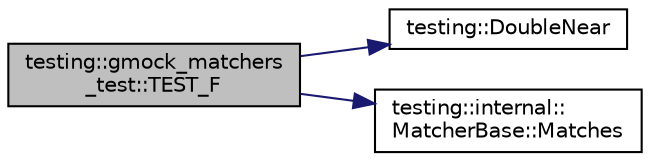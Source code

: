 digraph "testing::gmock_matchers_test::TEST_F"
{
  edge [fontname="Helvetica",fontsize="10",labelfontname="Helvetica",labelfontsize="10"];
  node [fontname="Helvetica",fontsize="10",shape=record];
  rankdir="LR";
  Node2228 [label="testing::gmock_matchers\l_test::TEST_F",height=0.2,width=0.4,color="black", fillcolor="grey75", style="filled", fontcolor="black"];
  Node2228 -> Node2229 [color="midnightblue",fontsize="10",style="solid",fontname="Helvetica"];
  Node2229 [label="testing::DoubleNear",height=0.2,width=0.4,color="black", fillcolor="white", style="filled",URL="$d0/d75/namespacetesting.html#aaee08ecb6815ef8398bbcb4e56d56d44"];
  Node2228 -> Node2230 [color="midnightblue",fontsize="10",style="solid",fontname="Helvetica"];
  Node2230 [label="testing::internal::\lMatcherBase::Matches",height=0.2,width=0.4,color="black", fillcolor="white", style="filled",URL="$df/d93/classtesting_1_1internal_1_1_matcher_base.html#a3b479673ff40cac1a7d548e91d789cb2"];
}
